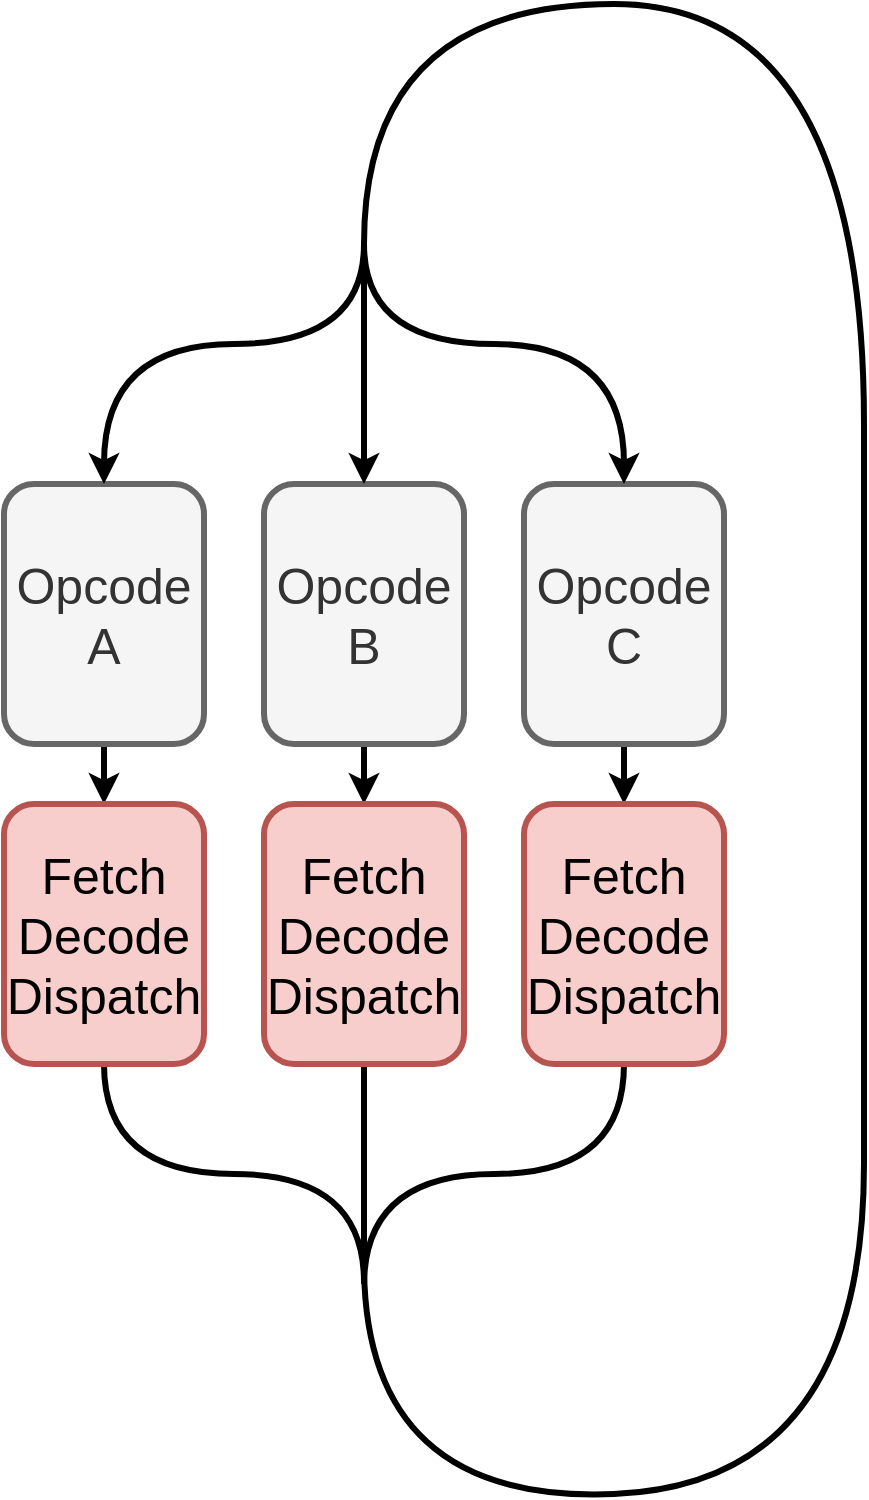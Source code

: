 <mxfile version="14.9.4" type="device"><diagram id="91FLRbGh_Vl_RCNOd7Nl" name="Page-1"><mxGraphModel dx="1350" dy="1863" grid="1" gridSize="10" guides="1" tooltips="1" connect="1" arrows="1" fold="1" page="1" pageScale="1" pageWidth="850" pageHeight="1100" math="0" shadow="0"><root><mxCell id="0"/><mxCell id="1" parent="0"/><mxCell id="8Mf0YQp2Nq_yTUFlJ1Oi-16" style="edgeStyle=orthogonalEdgeStyle;curved=1;orthogonalLoop=1;jettySize=auto;html=1;exitX=0.5;exitY=1;exitDx=0;exitDy=0;entryX=0.5;entryY=0;entryDx=0;entryDy=0;fontSize=25;endArrow=classic;endFill=1;strokeWidth=3;" edge="1" parent="1" source="8Mf0YQp2Nq_yTUFlJ1Oi-1" target="8Mf0YQp2Nq_yTUFlJ1Oi-15"><mxGeometry relative="1" as="geometry"/></mxCell><mxCell id="8Mf0YQp2Nq_yTUFlJ1Oi-1" value="&lt;div style=&quot;font-size: 25px;&quot;&gt;&lt;font style=&quot;font-size: 25px;&quot;&gt;Opcode&lt;br style=&quot;font-size: 25px;&quot;&gt;&lt;/font&gt;&lt;/div&gt;&lt;div style=&quot;font-size: 25px;&quot;&gt;&lt;font style=&quot;font-size: 25px;&quot;&gt;A&lt;br style=&quot;font-size: 25px;&quot;&gt;&lt;/font&gt;&lt;/div&gt;" style="rounded=1;whiteSpace=wrap;html=1;strokeWidth=3;fontSize=25;fillColor=#f5f5f5;strokeColor=#666666;fontColor=#333333;" vertex="1" parent="1"><mxGeometry x="110" y="200" width="100" height="130" as="geometry"/></mxCell><mxCell id="8Mf0YQp2Nq_yTUFlJ1Oi-20" style="edgeStyle=orthogonalEdgeStyle;curved=1;orthogonalLoop=1;jettySize=auto;html=1;exitX=0.5;exitY=1;exitDx=0;exitDy=0;fontSize=25;endArrow=classic;endFill=1;strokeWidth=3;" edge="1" parent="1" source="8Mf0YQp2Nq_yTUFlJ1Oi-3" target="8Mf0YQp2Nq_yTUFlJ1Oi-18"><mxGeometry relative="1" as="geometry"/></mxCell><mxCell id="8Mf0YQp2Nq_yTUFlJ1Oi-3" value="&lt;div style=&quot;font-size: 25px;&quot;&gt;&lt;font style=&quot;font-size: 25px;&quot;&gt;Opcode&lt;/font&gt;&lt;/div&gt;&lt;div style=&quot;font-size: 25px;&quot;&gt;&lt;font style=&quot;font-size: 25px;&quot;&gt;B&lt;br style=&quot;font-size: 25px;&quot;&gt;&lt;/font&gt;&lt;/div&gt;" style="rounded=1;whiteSpace=wrap;html=1;strokeWidth=3;fontSize=25;fillColor=#f5f5f5;strokeColor=#666666;fontColor=#333333;" vertex="1" parent="1"><mxGeometry x="240" y="200" width="100" height="130" as="geometry"/></mxCell><mxCell id="8Mf0YQp2Nq_yTUFlJ1Oi-22" style="edgeStyle=orthogonalEdgeStyle;curved=1;orthogonalLoop=1;jettySize=auto;html=1;exitX=0.5;exitY=1;exitDx=0;exitDy=0;fontSize=25;endArrow=classic;endFill=1;strokeWidth=3;" edge="1" parent="1" source="8Mf0YQp2Nq_yTUFlJ1Oi-4" target="8Mf0YQp2Nq_yTUFlJ1Oi-19"><mxGeometry relative="1" as="geometry"/></mxCell><mxCell id="8Mf0YQp2Nq_yTUFlJ1Oi-4" value="&lt;div style=&quot;font-size: 25px;&quot;&gt;&lt;font style=&quot;font-size: 25px;&quot;&gt;Opcode&lt;br style=&quot;font-size: 25px;&quot;&gt;&lt;/font&gt;&lt;/div&gt;&lt;div style=&quot;font-size: 25px;&quot;&gt;&lt;font style=&quot;font-size: 25px;&quot;&gt;C&lt;br style=&quot;font-size: 25px;&quot;&gt;&lt;/font&gt;&lt;/div&gt;" style="rounded=1;whiteSpace=wrap;html=1;strokeWidth=3;fontSize=25;fillColor=#f5f5f5;strokeColor=#666666;fontColor=#333333;" vertex="1" parent="1"><mxGeometry x="370" y="200" width="100" height="130" as="geometry"/></mxCell><mxCell id="8Mf0YQp2Nq_yTUFlJ1Oi-8" style="edgeStyle=orthogonalEdgeStyle;curved=1;orthogonalLoop=1;jettySize=auto;html=1;entryX=0.5;entryY=0;entryDx=0;entryDy=0;fontSize=25;strokeWidth=3;" edge="1" parent="1"><mxGeometry relative="1" as="geometry"><mxPoint x="290" y="80" as="sourcePoint"/><mxPoint x="160" y="200" as="targetPoint"/><Array as="points"><mxPoint x="290" y="130"/><mxPoint x="160" y="130"/></Array></mxGeometry></mxCell><mxCell id="8Mf0YQp2Nq_yTUFlJ1Oi-9" style="edgeStyle=orthogonalEdgeStyle;curved=1;orthogonalLoop=1;jettySize=auto;html=1;entryX=0.5;entryY=0;entryDx=0;entryDy=0;fontSize=25;strokeWidth=3;" edge="1" parent="1"><mxGeometry relative="1" as="geometry"><mxPoint x="290" y="80" as="sourcePoint"/><mxPoint x="420" y="200" as="targetPoint"/><Array as="points"><mxPoint x="290" y="130"/><mxPoint x="420" y="130"/></Array></mxGeometry></mxCell><mxCell id="8Mf0YQp2Nq_yTUFlJ1Oi-10" style="edgeStyle=orthogonalEdgeStyle;curved=1;orthogonalLoop=1;jettySize=auto;html=1;fontSize=25;strokeWidth=3;" edge="1" parent="1"><mxGeometry relative="1" as="geometry"><mxPoint x="290" y="80" as="sourcePoint"/><mxPoint x="290" y="200" as="targetPoint"/></mxGeometry></mxCell><mxCell id="8Mf0YQp2Nq_yTUFlJ1Oi-14" value="" style="curved=1;endArrow=none;html=1;fontSize=25;strokeWidth=3;endFill=0;" edge="1" parent="1"><mxGeometry width="50" height="50" relative="1" as="geometry"><mxPoint x="290" y="590" as="sourcePoint"/><mxPoint x="290" y="80" as="targetPoint"/><Array as="points"><mxPoint x="290" y="710"/><mxPoint x="540" y="700"/><mxPoint x="540" y="380"/><mxPoint x="540" y="-40"/><mxPoint x="290" y="-40"/></Array></mxGeometry></mxCell><mxCell id="8Mf0YQp2Nq_yTUFlJ1Oi-17" style="edgeStyle=orthogonalEdgeStyle;curved=1;orthogonalLoop=1;jettySize=auto;html=1;exitX=0.5;exitY=1;exitDx=0;exitDy=0;fontSize=25;endArrow=none;endFill=0;strokeWidth=3;" edge="1" parent="1" source="8Mf0YQp2Nq_yTUFlJ1Oi-15"><mxGeometry relative="1" as="geometry"><mxPoint x="290" y="600" as="targetPoint"/></mxGeometry></mxCell><mxCell id="8Mf0YQp2Nq_yTUFlJ1Oi-15" value="&lt;div style=&quot;font-size: 25px;&quot;&gt;Fetch&lt;/div&gt;&lt;div style=&quot;font-size: 25px;&quot;&gt;Decode&lt;/div&gt;&lt;div style=&quot;font-size: 25px;&quot;&gt;Dispatch&lt;br style=&quot;font-size: 25px;&quot;&gt;&lt;/div&gt;" style="rounded=1;whiteSpace=wrap;html=1;strokeWidth=3;fontSize=25;horizontal=1;verticalAlign=middle;fillColor=#f8cecc;strokeColor=#b85450;" vertex="1" parent="1"><mxGeometry x="110" y="360" width="100" height="130" as="geometry"/></mxCell><mxCell id="8Mf0YQp2Nq_yTUFlJ1Oi-21" style="edgeStyle=orthogonalEdgeStyle;curved=1;orthogonalLoop=1;jettySize=auto;html=1;exitX=0.5;exitY=1;exitDx=0;exitDy=0;fontSize=25;endArrow=none;endFill=0;strokeWidth=3;" edge="1" parent="1" source="8Mf0YQp2Nq_yTUFlJ1Oi-18"><mxGeometry relative="1" as="geometry"><mxPoint x="290" y="600" as="targetPoint"/></mxGeometry></mxCell><mxCell id="8Mf0YQp2Nq_yTUFlJ1Oi-18" value="&lt;div style=&quot;font-size: 25px;&quot;&gt;Fetch&lt;/div&gt;&lt;div style=&quot;font-size: 25px;&quot;&gt;Decode&lt;/div&gt;&lt;div style=&quot;font-size: 25px;&quot;&gt;Dispatch&lt;br style=&quot;font-size: 25px;&quot;&gt;&lt;/div&gt;" style="rounded=1;whiteSpace=wrap;html=1;strokeWidth=3;fontSize=25;horizontal=1;verticalAlign=middle;fillColor=#f8cecc;strokeColor=#b85450;" vertex="1" parent="1"><mxGeometry x="240" y="360" width="100" height="130" as="geometry"/></mxCell><mxCell id="8Mf0YQp2Nq_yTUFlJ1Oi-23" style="edgeStyle=orthogonalEdgeStyle;curved=1;orthogonalLoop=1;jettySize=auto;html=1;exitX=0.5;exitY=1;exitDx=0;exitDy=0;fontSize=25;endArrow=none;endFill=0;strokeWidth=3;" edge="1" parent="1" source="8Mf0YQp2Nq_yTUFlJ1Oi-19"><mxGeometry relative="1" as="geometry"><mxPoint x="290" y="600" as="targetPoint"/></mxGeometry></mxCell><mxCell id="8Mf0YQp2Nq_yTUFlJ1Oi-19" value="&lt;div style=&quot;font-size: 25px;&quot;&gt;Fetch&lt;/div&gt;&lt;div style=&quot;font-size: 25px;&quot;&gt;Decode&lt;/div&gt;&lt;div style=&quot;font-size: 25px;&quot;&gt;Dispatch&lt;br style=&quot;font-size: 25px;&quot;&gt;&lt;/div&gt;" style="rounded=1;whiteSpace=wrap;html=1;strokeWidth=3;fontSize=25;horizontal=1;verticalAlign=middle;fillColor=#f8cecc;strokeColor=#b85450;" vertex="1" parent="1"><mxGeometry x="370" y="360" width="100" height="130" as="geometry"/></mxCell></root></mxGraphModel></diagram></mxfile>